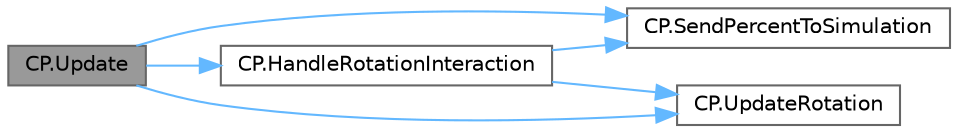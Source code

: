 digraph "CP.Update"
{
 // LATEX_PDF_SIZE
  bgcolor="transparent";
  edge [fontname=Helvetica,fontsize=10,labelfontname=Helvetica,labelfontsize=10];
  node [fontname=Helvetica,fontsize=10,shape=box,height=0.2,width=0.4];
  rankdir="LR";
  Node1 [id="Node000001",label="CP.Update",height=0.2,width=0.4,color="gray40", fillcolor="grey60", style="filled", fontcolor="black",tooltip="This method updates the rotation of the switch based on the current value of Percent."];
  Node1 -> Node2 [id="edge6_Node000001_Node000002",color="steelblue1",style="solid",tooltip=" "];
  Node2 [id="Node000002",label="CP.HandleRotationInteraction",height=0.2,width=0.4,color="grey40", fillcolor="white", style="filled",URL="$class_c_p.html#a4713fe6797e076b13a6a72a5c238e37b",tooltip="This method computes the rotation of the handle based on the rotation of the interactor and calls Upd..."];
  Node2 -> Node3 [id="edge7_Node000002_Node000003",color="steelblue1",style="solid",tooltip=" "];
  Node3 [id="Node000003",label="CP.SendPercentToSimulation",height=0.2,width=0.4,color="grey40", fillcolor="white", style="filled",URL="$class_c_p.html#a7095813f763b8c96662ed0dfdb7388c5",tooltip="This method initiates a call to the REST Server to update the simulation with the current RPM value o..."];
  Node2 -> Node4 [id="edge8_Node000002_Node000004",color="steelblue1",style="solid",tooltip=" "];
  Node4 [id="Node000004",label="CP.UpdateRotation",height=0.2,width=0.4,color="grey40", fillcolor="white", style="filled",URL="$class_c_p.html#a6b7acec4ff4320bf37b1ab787e862cd9",tooltip="This method updates the rotation of the switch."];
  Node1 -> Node3 [id="edge9_Node000001_Node000003",color="steelblue1",style="solid",tooltip=" "];
  Node1 -> Node4 [id="edge10_Node000001_Node000004",color="steelblue1",style="solid",tooltip=" "];
}
